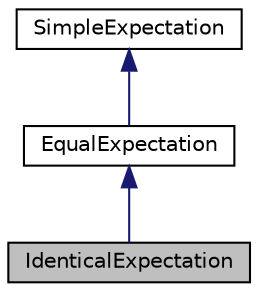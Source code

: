 digraph "IdenticalExpectation"
{
  edge [fontname="Helvetica",fontsize="10",labelfontname="Helvetica",labelfontsize="10"];
  node [fontname="Helvetica",fontsize="10",shape=record];
  Node1 [label="IdenticalExpectation",height=0.2,width=0.4,color="black", fillcolor="grey75", style="filled" fontcolor="black"];
  Node2 -> Node1 [dir="back",color="midnightblue",fontsize="10",style="solid",fontname="Helvetica"];
  Node2 [label="EqualExpectation",height=0.2,width=0.4,color="black", fillcolor="white", style="filled",URL="$class_equal_expectation.html"];
  Node3 -> Node2 [dir="back",color="midnightblue",fontsize="10",style="solid",fontname="Helvetica"];
  Node3 [label="SimpleExpectation",height=0.2,width=0.4,color="black", fillcolor="white", style="filled",URL="$class_simple_expectation.html"];
}
